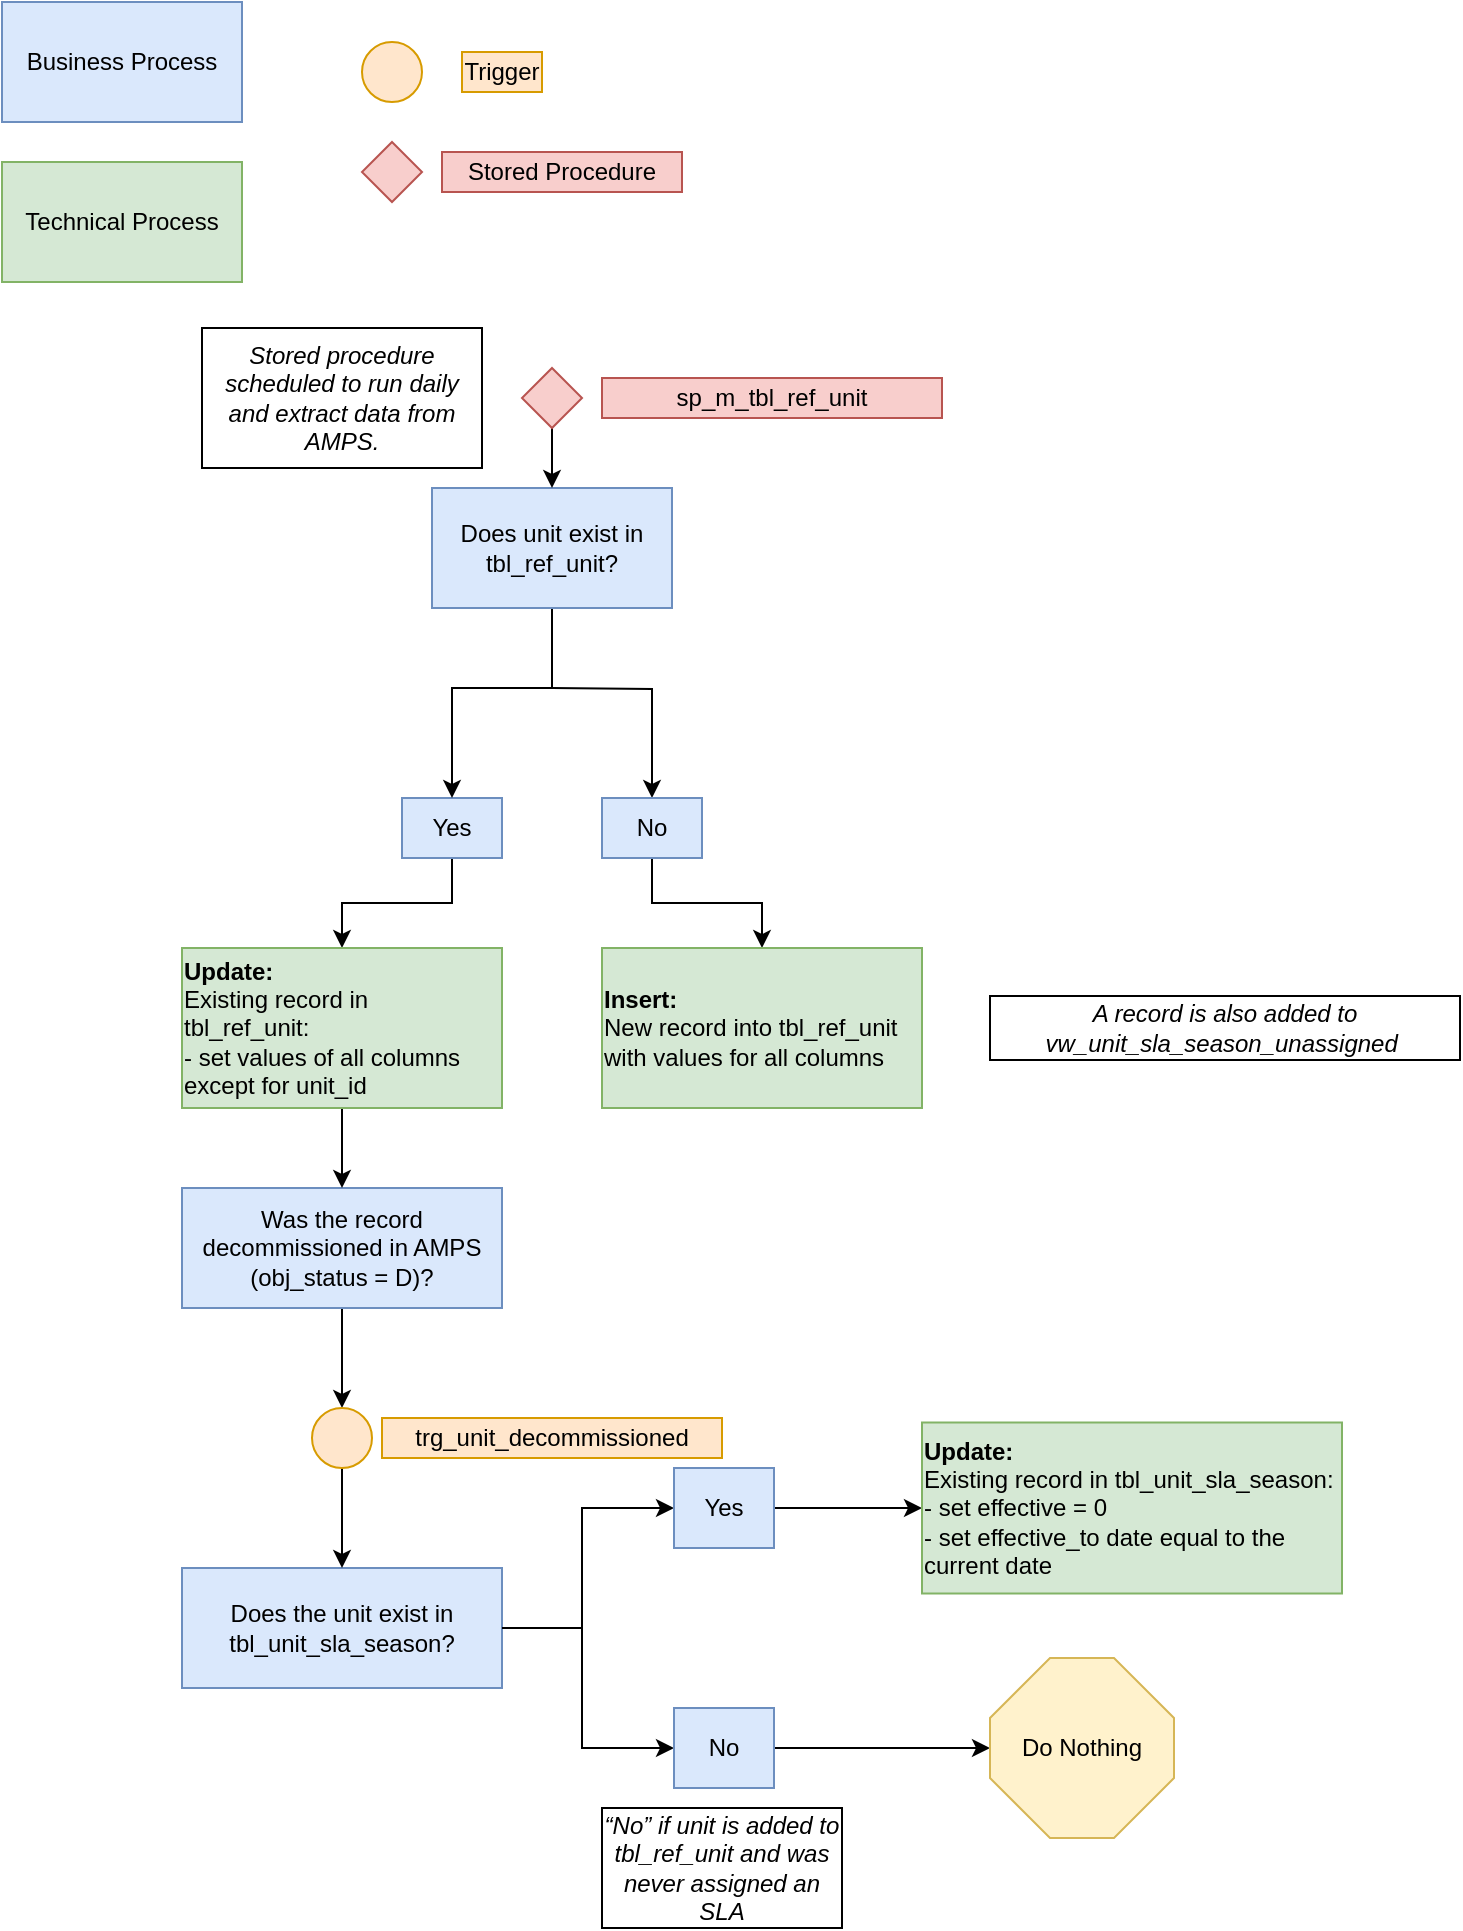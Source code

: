 <mxfile version="13.4.6" type="github">
  <diagram id="C5RBs43oDa-KdzZeNtuy" name="Page-1">
    <mxGraphModel dx="1422" dy="794" grid="1" gridSize="10" guides="1" tooltips="1" connect="1" arrows="1" fold="1" page="1" pageScale="1" pageWidth="850" pageHeight="1100" math="0" shadow="0">
      <root>
        <mxCell id="WIyWlLk6GJQsqaUBKTNV-0" />
        <mxCell id="WIyWlLk6GJQsqaUBKTNV-1" parent="WIyWlLk6GJQsqaUBKTNV-0" />
        <mxCell id="IcBJmtCjxh9gWFY_vR4K-15" style="edgeStyle=orthogonalEdgeStyle;rounded=0;orthogonalLoop=1;jettySize=auto;html=1;exitX=0.5;exitY=1;exitDx=0;exitDy=0;entryX=0.5;entryY=0;entryDx=0;entryDy=0;" edge="1" parent="WIyWlLk6GJQsqaUBKTNV-1" source="WIyWlLk6GJQsqaUBKTNV-3" target="IcBJmtCjxh9gWFY_vR4K-9">
          <mxGeometry relative="1" as="geometry" />
        </mxCell>
        <mxCell id="WIyWlLk6GJQsqaUBKTNV-3" value="Was the record decommissioned in AMPS (obj_status = D)?" style="rounded=0;whiteSpace=wrap;html=1;fontSize=12;glass=0;strokeWidth=1;shadow=0;fillColor=#dae8fc;strokeColor=#6c8ebf;" parent="WIyWlLk6GJQsqaUBKTNV-1" vertex="1">
          <mxGeometry x="110" y="613" width="160" height="60" as="geometry" />
        </mxCell>
        <mxCell id="MRGtH3ut4B2zLl-mFBzY-0" value="Business Process" style="rounded=0;whiteSpace=wrap;html=1;fillColor=#dae8fc;strokeColor=#6c8ebf;" parent="WIyWlLk6GJQsqaUBKTNV-1" vertex="1">
          <mxGeometry x="20" y="20" width="120" height="60" as="geometry" />
        </mxCell>
        <mxCell id="MRGtH3ut4B2zLl-mFBzY-1" value="Technical Process" style="rounded=0;whiteSpace=wrap;html=1;fillColor=#d5e8d4;strokeColor=#82b366;" parent="WIyWlLk6GJQsqaUBKTNV-1" vertex="1">
          <mxGeometry x="20" y="100" width="120" height="60" as="geometry" />
        </mxCell>
        <mxCell id="MRGtH3ut4B2zLl-mFBzY-2" value="" style="ellipse;whiteSpace=wrap;html=1;aspect=fixed;fillColor=#ffe6cc;strokeColor=#d79b00;" parent="WIyWlLk6GJQsqaUBKTNV-1" vertex="1">
          <mxGeometry x="200" y="40" width="30" height="30" as="geometry" />
        </mxCell>
        <mxCell id="MRGtH3ut4B2zLl-mFBzY-3" value="Trigger" style="text;html=1;strokeColor=#d79b00;fillColor=#ffe6cc;align=center;verticalAlign=middle;whiteSpace=wrap;rounded=0;" parent="WIyWlLk6GJQsqaUBKTNV-1" vertex="1">
          <mxGeometry x="250" y="45" width="40" height="20" as="geometry" />
        </mxCell>
        <mxCell id="MRGtH3ut4B2zLl-mFBzY-4" value="" style="rhombus;whiteSpace=wrap;html=1;align=left;fillColor=#f8cecc;strokeColor=#b85450;" parent="WIyWlLk6GJQsqaUBKTNV-1" vertex="1">
          <mxGeometry x="200" y="90" width="30" height="30" as="geometry" />
        </mxCell>
        <mxCell id="MRGtH3ut4B2zLl-mFBzY-5" value="Stored Procedure" style="text;html=1;strokeColor=#b85450;fillColor=#f8cecc;align=center;verticalAlign=middle;whiteSpace=wrap;rounded=0;" parent="WIyWlLk6GJQsqaUBKTNV-1" vertex="1">
          <mxGeometry x="240" y="95" width="120" height="20" as="geometry" />
        </mxCell>
        <mxCell id="MRGtH3ut4B2zLl-mFBzY-8" value="" style="edgeStyle=orthogonalEdgeStyle;rounded=0;orthogonalLoop=1;jettySize=auto;html=1;entryX=0.5;entryY=0;entryDx=0;entryDy=0;" parent="WIyWlLk6GJQsqaUBKTNV-1" target="MRGtH3ut4B2zLl-mFBzY-9" edge="1">
          <mxGeometry relative="1" as="geometry">
            <mxPoint x="295" y="363" as="sourcePoint" />
          </mxGeometry>
        </mxCell>
        <mxCell id="IcBJmtCjxh9gWFY_vR4K-11" style="edgeStyle=orthogonalEdgeStyle;rounded=0;orthogonalLoop=1;jettySize=auto;html=1;exitX=0.5;exitY=1;exitDx=0;exitDy=0;entryX=0.5;entryY=0;entryDx=0;entryDy=0;" edge="1" parent="WIyWlLk6GJQsqaUBKTNV-1" source="MRGtH3ut4B2zLl-mFBzY-7" target="IcBJmtCjxh9gWFY_vR4K-7">
          <mxGeometry relative="1" as="geometry" />
        </mxCell>
        <mxCell id="MRGtH3ut4B2zLl-mFBzY-7" value="Yes" style="rounded=0;whiteSpace=wrap;html=1;fillColor=#dae8fc;strokeColor=#6c8ebf;" parent="WIyWlLk6GJQsqaUBKTNV-1" vertex="1">
          <mxGeometry x="220" y="418" width="50" height="30" as="geometry" />
        </mxCell>
        <mxCell id="IcBJmtCjxh9gWFY_vR4K-10" style="edgeStyle=orthogonalEdgeStyle;rounded=0;orthogonalLoop=1;jettySize=auto;html=1;exitX=0.5;exitY=1;exitDx=0;exitDy=0;entryX=0.5;entryY=0;entryDx=0;entryDy=0;" edge="1" parent="WIyWlLk6GJQsqaUBKTNV-1" source="MRGtH3ut4B2zLl-mFBzY-9" target="IcBJmtCjxh9gWFY_vR4K-8">
          <mxGeometry relative="1" as="geometry" />
        </mxCell>
        <mxCell id="MRGtH3ut4B2zLl-mFBzY-9" value="No" style="rounded=0;whiteSpace=wrap;html=1;fillColor=#dae8fc;strokeColor=#6c8ebf;" parent="WIyWlLk6GJQsqaUBKTNV-1" vertex="1">
          <mxGeometry x="320" y="418" width="50" height="30" as="geometry" />
        </mxCell>
        <mxCell id="MRGtH3ut4B2zLl-mFBzY-11" value="" style="edgeStyle=orthogonalEdgeStyle;rounded=0;orthogonalLoop=1;jettySize=auto;html=1;entryX=0.5;entryY=0;entryDx=0;entryDy=0;exitX=0.5;exitY=1;exitDx=0;exitDy=0;" parent="WIyWlLk6GJQsqaUBKTNV-1" source="wBC0IcQCy2k8Cki3I0yd-0" target="MRGtH3ut4B2zLl-mFBzY-7" edge="1">
          <mxGeometry relative="1" as="geometry">
            <mxPoint x="295" y="363" as="sourcePoint" />
            <mxPoint x="355" y="428" as="targetPoint" />
            <Array as="points">
              <mxPoint x="295" y="363" />
              <mxPoint x="245" y="363" />
            </Array>
          </mxGeometry>
        </mxCell>
        <mxCell id="MRGtH3ut4B2zLl-mFBzY-19" value="trg_unit_decommissioned" style="text;html=1;strokeColor=#d79b00;fillColor=#ffe6cc;align=center;verticalAlign=middle;whiteSpace=wrap;rounded=0;" parent="WIyWlLk6GJQsqaUBKTNV-1" vertex="1">
          <mxGeometry x="210" y="728" width="170" height="20" as="geometry" />
        </mxCell>
        <mxCell id="wBC0IcQCy2k8Cki3I0yd-0" value="Does unit exist in tbl_ref_unit?" style="rounded=0;whiteSpace=wrap;html=1;fillColor=#dae8fc;strokeColor=#6c8ebf;" parent="WIyWlLk6GJQsqaUBKTNV-1" vertex="1">
          <mxGeometry x="235" y="263" width="120" height="60" as="geometry" />
        </mxCell>
        <mxCell id="wBC0IcQCy2k8Cki3I0yd-3" value="Does the unit exist in tbl_unit_sla_season?&lt;br&gt;" style="rounded=0;whiteSpace=wrap;html=1;fillColor=#dae8fc;strokeColor=#6c8ebf;" parent="WIyWlLk6GJQsqaUBKTNV-1" vertex="1">
          <mxGeometry x="110" y="803" width="160" height="60" as="geometry" />
        </mxCell>
        <mxCell id="wBC0IcQCy2k8Cki3I0yd-4" value="" style="endArrow=classic;html=1;rounded=0;edgeStyle=orthogonalEdgeStyle;entryX=0;entryY=0.5;entryDx=0;entryDy=0;" parent="WIyWlLk6GJQsqaUBKTNV-1" source="wBC0IcQCy2k8Cki3I0yd-3" target="wBC0IcQCy2k8Cki3I0yd-7" edge="1">
          <mxGeometry width="50" height="50" relative="1" as="geometry">
            <mxPoint x="260" y="833" as="sourcePoint" />
            <mxPoint x="420" y="893" as="targetPoint" />
            <Array as="points">
              <mxPoint x="310" y="833" />
              <mxPoint x="310" y="893" />
            </Array>
          </mxGeometry>
        </mxCell>
        <mxCell id="wBC0IcQCy2k8Cki3I0yd-5" value="" style="endArrow=classic;html=1;edgeStyle=orthogonalEdgeStyle;rounded=0;entryX=0;entryY=0.5;entryDx=0;entryDy=0;" parent="WIyWlLk6GJQsqaUBKTNV-1" target="wBC0IcQCy2k8Cki3I0yd-6" edge="1">
          <mxGeometry width="50" height="50" relative="1" as="geometry">
            <mxPoint x="310" y="833" as="sourcePoint" />
            <mxPoint x="420" y="773" as="targetPoint" />
            <Array as="points">
              <mxPoint x="310" y="773" />
            </Array>
          </mxGeometry>
        </mxCell>
        <mxCell id="pCMEsx3_8Je4IrAWFXmV-1" style="edgeStyle=orthogonalEdgeStyle;rounded=0;orthogonalLoop=1;jettySize=auto;html=1;entryX=0;entryY=0.5;entryDx=0;entryDy=0;" parent="WIyWlLk6GJQsqaUBKTNV-1" source="wBC0IcQCy2k8Cki3I0yd-6" target="pCMEsx3_8Je4IrAWFXmV-0" edge="1">
          <mxGeometry relative="1" as="geometry" />
        </mxCell>
        <mxCell id="wBC0IcQCy2k8Cki3I0yd-6" value="Yes" style="rounded=0;whiteSpace=wrap;html=1;fillColor=#dae8fc;strokeColor=#6c8ebf;" parent="WIyWlLk6GJQsqaUBKTNV-1" vertex="1">
          <mxGeometry x="356" y="753" width="50" height="40" as="geometry" />
        </mxCell>
        <mxCell id="IcBJmtCjxh9gWFY_vR4K-19" style="edgeStyle=orthogonalEdgeStyle;rounded=0;orthogonalLoop=1;jettySize=auto;html=1;exitX=1;exitY=0.5;exitDx=0;exitDy=0;entryX=0;entryY=0.5;entryDx=0;entryDy=0;entryPerimeter=0;" edge="1" parent="WIyWlLk6GJQsqaUBKTNV-1" source="wBC0IcQCy2k8Cki3I0yd-7" target="wBC0IcQCy2k8Cki3I0yd-8">
          <mxGeometry relative="1" as="geometry" />
        </mxCell>
        <mxCell id="wBC0IcQCy2k8Cki3I0yd-7" value="No" style="rounded=0;whiteSpace=wrap;html=1;fillColor=#dae8fc;strokeColor=#6c8ebf;" parent="WIyWlLk6GJQsqaUBKTNV-1" vertex="1">
          <mxGeometry x="356" y="873" width="50" height="40" as="geometry" />
        </mxCell>
        <mxCell id="wBC0IcQCy2k8Cki3I0yd-8" value="Do Nothing" style="whiteSpace=wrap;html=1;shape=mxgraph.basic.octagon2;align=center;verticalAlign=middle;dx=15;fillColor=#fff2cc;strokeColor=#d6b656;" parent="WIyWlLk6GJQsqaUBKTNV-1" vertex="1">
          <mxGeometry x="514" y="848" width="92" height="90" as="geometry" />
        </mxCell>
        <mxCell id="pCMEsx3_8Je4IrAWFXmV-0" value="&lt;div style=&quot;text-align: left&quot;&gt;&lt;b&gt;Update:&lt;/b&gt;&lt;/div&gt;&lt;div style=&quot;text-align: left&quot;&gt;Existing record in tbl_unit_sla_season:&lt;/div&gt;&lt;div style=&quot;text-align: left&quot;&gt;- set effective = 0&lt;/div&gt;&lt;div style=&quot;text-align: left&quot;&gt;- set effective_to date equal to the current date&lt;/div&gt;" style="rounded=0;whiteSpace=wrap;html=1;fillColor=#d5e8d4;strokeColor=#82b366;" parent="WIyWlLk6GJQsqaUBKTNV-1" vertex="1">
          <mxGeometry x="480" y="730.25" width="210" height="85.5" as="geometry" />
        </mxCell>
        <mxCell id="pCMEsx3_8Je4IrAWFXmV-2" value="&lt;span id=&quot;docs-internal-guid-cab402d8-7fff-18fc-b851-d093ed2a1515&quot;&gt;&lt;span style=&quot;font-family: &amp;#34;arial&amp;#34; ; background-color: transparent ; vertical-align: baseline&quot;&gt;&lt;font style=&quot;font-size: 12px&quot;&gt;&lt;i&gt;A record is also added to vw_unit_sla_season_unassigned&amp;nbsp;&lt;/i&gt;&lt;/font&gt;&lt;/span&gt;&lt;/span&gt;" style="rounded=0;whiteSpace=wrap;html=1;fillColor=none;" parent="WIyWlLk6GJQsqaUBKTNV-1" vertex="1">
          <mxGeometry x="514" y="517" width="235" height="32" as="geometry" />
        </mxCell>
        <mxCell id="pCMEsx3_8Je4IrAWFXmV-3" value="&lt;span id=&quot;docs-internal-guid-5fe48b0e-7fff-a765-be8b-5b3e4f1d802c&quot;&gt;&lt;span style=&quot;font-family: &amp;quot;arial&amp;quot; ; background-color: transparent ; vertical-align: baseline&quot;&gt;&lt;font style=&quot;font-size: 12px&quot;&gt;“No” if unit is added to tbl_ref_unit and was never assigned an SLA&lt;/font&gt;&lt;/span&gt;&lt;/span&gt;" style="rounded=0;whiteSpace=wrap;html=1;fillColor=none;fontStyle=2" parent="WIyWlLk6GJQsqaUBKTNV-1" vertex="1">
          <mxGeometry x="320" y="923" width="120" height="60" as="geometry" />
        </mxCell>
        <mxCell id="IcBJmtCjxh9gWFY_vR4K-4" style="edgeStyle=orthogonalEdgeStyle;rounded=0;orthogonalLoop=1;jettySize=auto;html=1;exitX=0.5;exitY=1;exitDx=0;exitDy=0;entryX=0.5;entryY=0;entryDx=0;entryDy=0;" edge="1" parent="WIyWlLk6GJQsqaUBKTNV-1" source="IcBJmtCjxh9gWFY_vR4K-2" target="wBC0IcQCy2k8Cki3I0yd-0">
          <mxGeometry relative="1" as="geometry" />
        </mxCell>
        <mxCell id="IcBJmtCjxh9gWFY_vR4K-2" value="" style="rhombus;whiteSpace=wrap;html=1;align=left;fillColor=#f8cecc;strokeColor=#b85450;" vertex="1" parent="WIyWlLk6GJQsqaUBKTNV-1">
          <mxGeometry x="280" y="203" width="30" height="30" as="geometry" />
        </mxCell>
        <mxCell id="IcBJmtCjxh9gWFY_vR4K-5" value="sp_m_tbl_ref_unit" style="text;html=1;strokeColor=#b85450;fillColor=#f8cecc;align=center;verticalAlign=middle;whiteSpace=wrap;rounded=0;" vertex="1" parent="WIyWlLk6GJQsqaUBKTNV-1">
          <mxGeometry x="320" y="208" width="170" height="20" as="geometry" />
        </mxCell>
        <mxCell id="IcBJmtCjxh9gWFY_vR4K-6" value="&lt;font face=&quot;arial&quot;&gt;&lt;i&gt;Stored procedure scheduled to run daily and extract data from AMPS.&lt;/i&gt;&lt;/font&gt;" style="rounded=0;whiteSpace=wrap;html=1;fillColor=none;" vertex="1" parent="WIyWlLk6GJQsqaUBKTNV-1">
          <mxGeometry x="120" y="183" width="140" height="70" as="geometry" />
        </mxCell>
        <mxCell id="IcBJmtCjxh9gWFY_vR4K-14" style="edgeStyle=orthogonalEdgeStyle;rounded=0;orthogonalLoop=1;jettySize=auto;html=1;exitX=0.5;exitY=1;exitDx=0;exitDy=0;entryX=0.5;entryY=0;entryDx=0;entryDy=0;" edge="1" parent="WIyWlLk6GJQsqaUBKTNV-1" source="IcBJmtCjxh9gWFY_vR4K-7" target="WIyWlLk6GJQsqaUBKTNV-3">
          <mxGeometry relative="1" as="geometry" />
        </mxCell>
        <mxCell id="IcBJmtCjxh9gWFY_vR4K-7" value="&lt;div style=&quot;text-align: left&quot;&gt;&lt;b&gt;Update:&lt;/b&gt;&lt;/div&gt;&lt;div style=&quot;text-align: left&quot;&gt;Existing record in tbl_ref_unit:&lt;/div&gt;&lt;div style=&quot;text-align: left&quot;&gt;- set values of all columns except for unit_id&lt;/div&gt;" style="rounded=0;whiteSpace=wrap;html=1;fillColor=#d5e8d4;strokeColor=#82b366;" vertex="1" parent="WIyWlLk6GJQsqaUBKTNV-1">
          <mxGeometry x="110" y="493" width="160" height="80" as="geometry" />
        </mxCell>
        <mxCell id="IcBJmtCjxh9gWFY_vR4K-8" value="&lt;div style=&quot;text-align: left&quot;&gt;&lt;b&gt;Insert:&lt;/b&gt;&lt;/div&gt;&lt;div style=&quot;text-align: left&quot;&gt;New record into tbl_ref_unit with values for all columns&lt;/div&gt;" style="rounded=0;whiteSpace=wrap;html=1;fillColor=#d5e8d4;strokeColor=#82b366;" vertex="1" parent="WIyWlLk6GJQsqaUBKTNV-1">
          <mxGeometry x="320" y="493" width="160" height="80" as="geometry" />
        </mxCell>
        <mxCell id="IcBJmtCjxh9gWFY_vR4K-18" style="edgeStyle=orthogonalEdgeStyle;rounded=0;orthogonalLoop=1;jettySize=auto;html=1;exitX=0.5;exitY=1;exitDx=0;exitDy=0;entryX=0.5;entryY=0;entryDx=0;entryDy=0;" edge="1" parent="WIyWlLk6GJQsqaUBKTNV-1" source="IcBJmtCjxh9gWFY_vR4K-9" target="wBC0IcQCy2k8Cki3I0yd-3">
          <mxGeometry relative="1" as="geometry" />
        </mxCell>
        <mxCell id="IcBJmtCjxh9gWFY_vR4K-9" value="" style="ellipse;whiteSpace=wrap;html=1;aspect=fixed;fillColor=#ffe6cc;strokeColor=#d79b00;" vertex="1" parent="WIyWlLk6GJQsqaUBKTNV-1">
          <mxGeometry x="175" y="723" width="30" height="30" as="geometry" />
        </mxCell>
      </root>
    </mxGraphModel>
  </diagram>
</mxfile>
